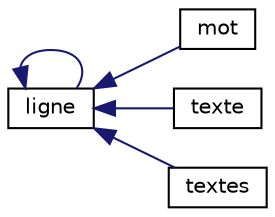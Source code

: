 digraph "Graphe hiérarchique des classes"
{
  edge [fontname="Helvetica",fontsize="10",labelfontname="Helvetica",labelfontsize="10"];
  node [fontname="Helvetica",fontsize="10",shape=record];
  rankdir="LR";
  Node0 [label="vector",height=0.2,width=0.4,color="grey75", fillcolor="white", style="filled"];
  Node0 -> Node0 [dir="back",color="midnightblue",fontsize="10",style="solid",fontname="Helvetica"];
  Node0 [label="ligne",height=0.2,width=0.4,color="black", fillcolor="white", style="filled",URL="$classligne.html",tooltip="Classe décrivant une ligne, i.e. un tableau de mots. "];
  Node0 -> Node2 [dir="back",color="midnightblue",fontsize="10",style="solid",fontname="Helvetica"];
  Node2 [label="mot",height=0.2,width=0.4,color="black", fillcolor="white", style="filled",URL="$classmot.html",tooltip="Classe décrivant un mot, i.e. un tableau d&#39;élément. "];
  Node0 -> Node3 [dir="back",color="midnightblue",fontsize="10",style="solid",fontname="Helvetica"];
  Node3 [label="texte",height=0.2,width=0.4,color="black", fillcolor="white", style="filled",URL="$classtexte.html",tooltip="Classe décrivant un texte, i.e. un tableau de ligne. "];
  Node0 -> Node4 [dir="back",color="midnightblue",fontsize="10",style="solid",fontname="Helvetica"];
  Node4 [label="textes",height=0.2,width=0.4,color="black", fillcolor="white", style="filled",URL="$classtextes.html",tooltip="Classe décrivant un ensemble de textes. "];
}
